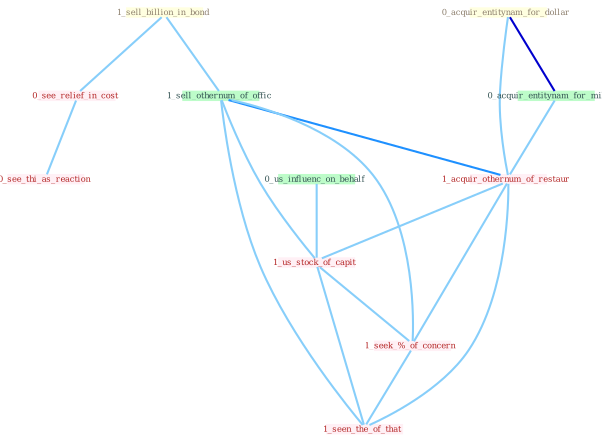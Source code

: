 Graph G{ 
    node
    [shape=polygon,style=filled,width=.5,height=.06,color="#BDFCC9",fixedsize=true,fontsize=4,
    fontcolor="#2f4f4f"];
    {node
    [color="#ffffe0", fontcolor="#8b7d6b"] "1_sell_billion_in_bond " "0_acquir_entitynam_for_dollar "}
{node [color="#fff0f5", fontcolor="#b22222"] "0_see_relief_in_cost " "0_see_thi_as_reaction " "1_acquir_othernum_of_restaur " "1_us_stock_of_capit " "1_seek_%_of_concern " "1_seen_the_of_that "}
edge [color="#B0E2FF"];

	"1_sell_billion_in_bond " -- "1_sell_othernum_of_offic " [w="1", color="#87cefa" ];
	"1_sell_billion_in_bond " -- "0_see_relief_in_cost " [w="1", color="#87cefa" ];
	"0_acquir_entitynam_for_dollar " -- "0_acquir_entitynam_for_million " [w="3", color="#0000cd" , len=0.6];
	"0_acquir_entitynam_for_dollar " -- "1_acquir_othernum_of_restaur " [w="1", color="#87cefa" ];
	"0_acquir_entitynam_for_million " -- "1_acquir_othernum_of_restaur " [w="1", color="#87cefa" ];
	"1_sell_othernum_of_offic " -- "1_acquir_othernum_of_restaur " [w="2", color="#1e90ff" , len=0.8];
	"1_sell_othernum_of_offic " -- "1_us_stock_of_capit " [w="1", color="#87cefa" ];
	"1_sell_othernum_of_offic " -- "1_seek_%_of_concern " [w="1", color="#87cefa" ];
	"1_sell_othernum_of_offic " -- "1_seen_the_of_that " [w="1", color="#87cefa" ];
	"0_us_influenc_on_behalf " -- "1_us_stock_of_capit " [w="1", color="#87cefa" ];
	"0_see_relief_in_cost " -- "0_see_thi_as_reaction " [w="1", color="#87cefa" ];
	"1_acquir_othernum_of_restaur " -- "1_us_stock_of_capit " [w="1", color="#87cefa" ];
	"1_acquir_othernum_of_restaur " -- "1_seek_%_of_concern " [w="1", color="#87cefa" ];
	"1_acquir_othernum_of_restaur " -- "1_seen_the_of_that " [w="1", color="#87cefa" ];
	"1_us_stock_of_capit " -- "1_seek_%_of_concern " [w="1", color="#87cefa" ];
	"1_us_stock_of_capit " -- "1_seen_the_of_that " [w="1", color="#87cefa" ];
	"1_seek_%_of_concern " -- "1_seen_the_of_that " [w="1", color="#87cefa" ];
}